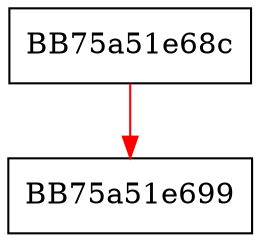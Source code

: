 digraph GetFolder {
  node [shape="box"];
  graph [splines=ortho];
  BB75a51e68c -> BB75a51e699 [color="red"];
}